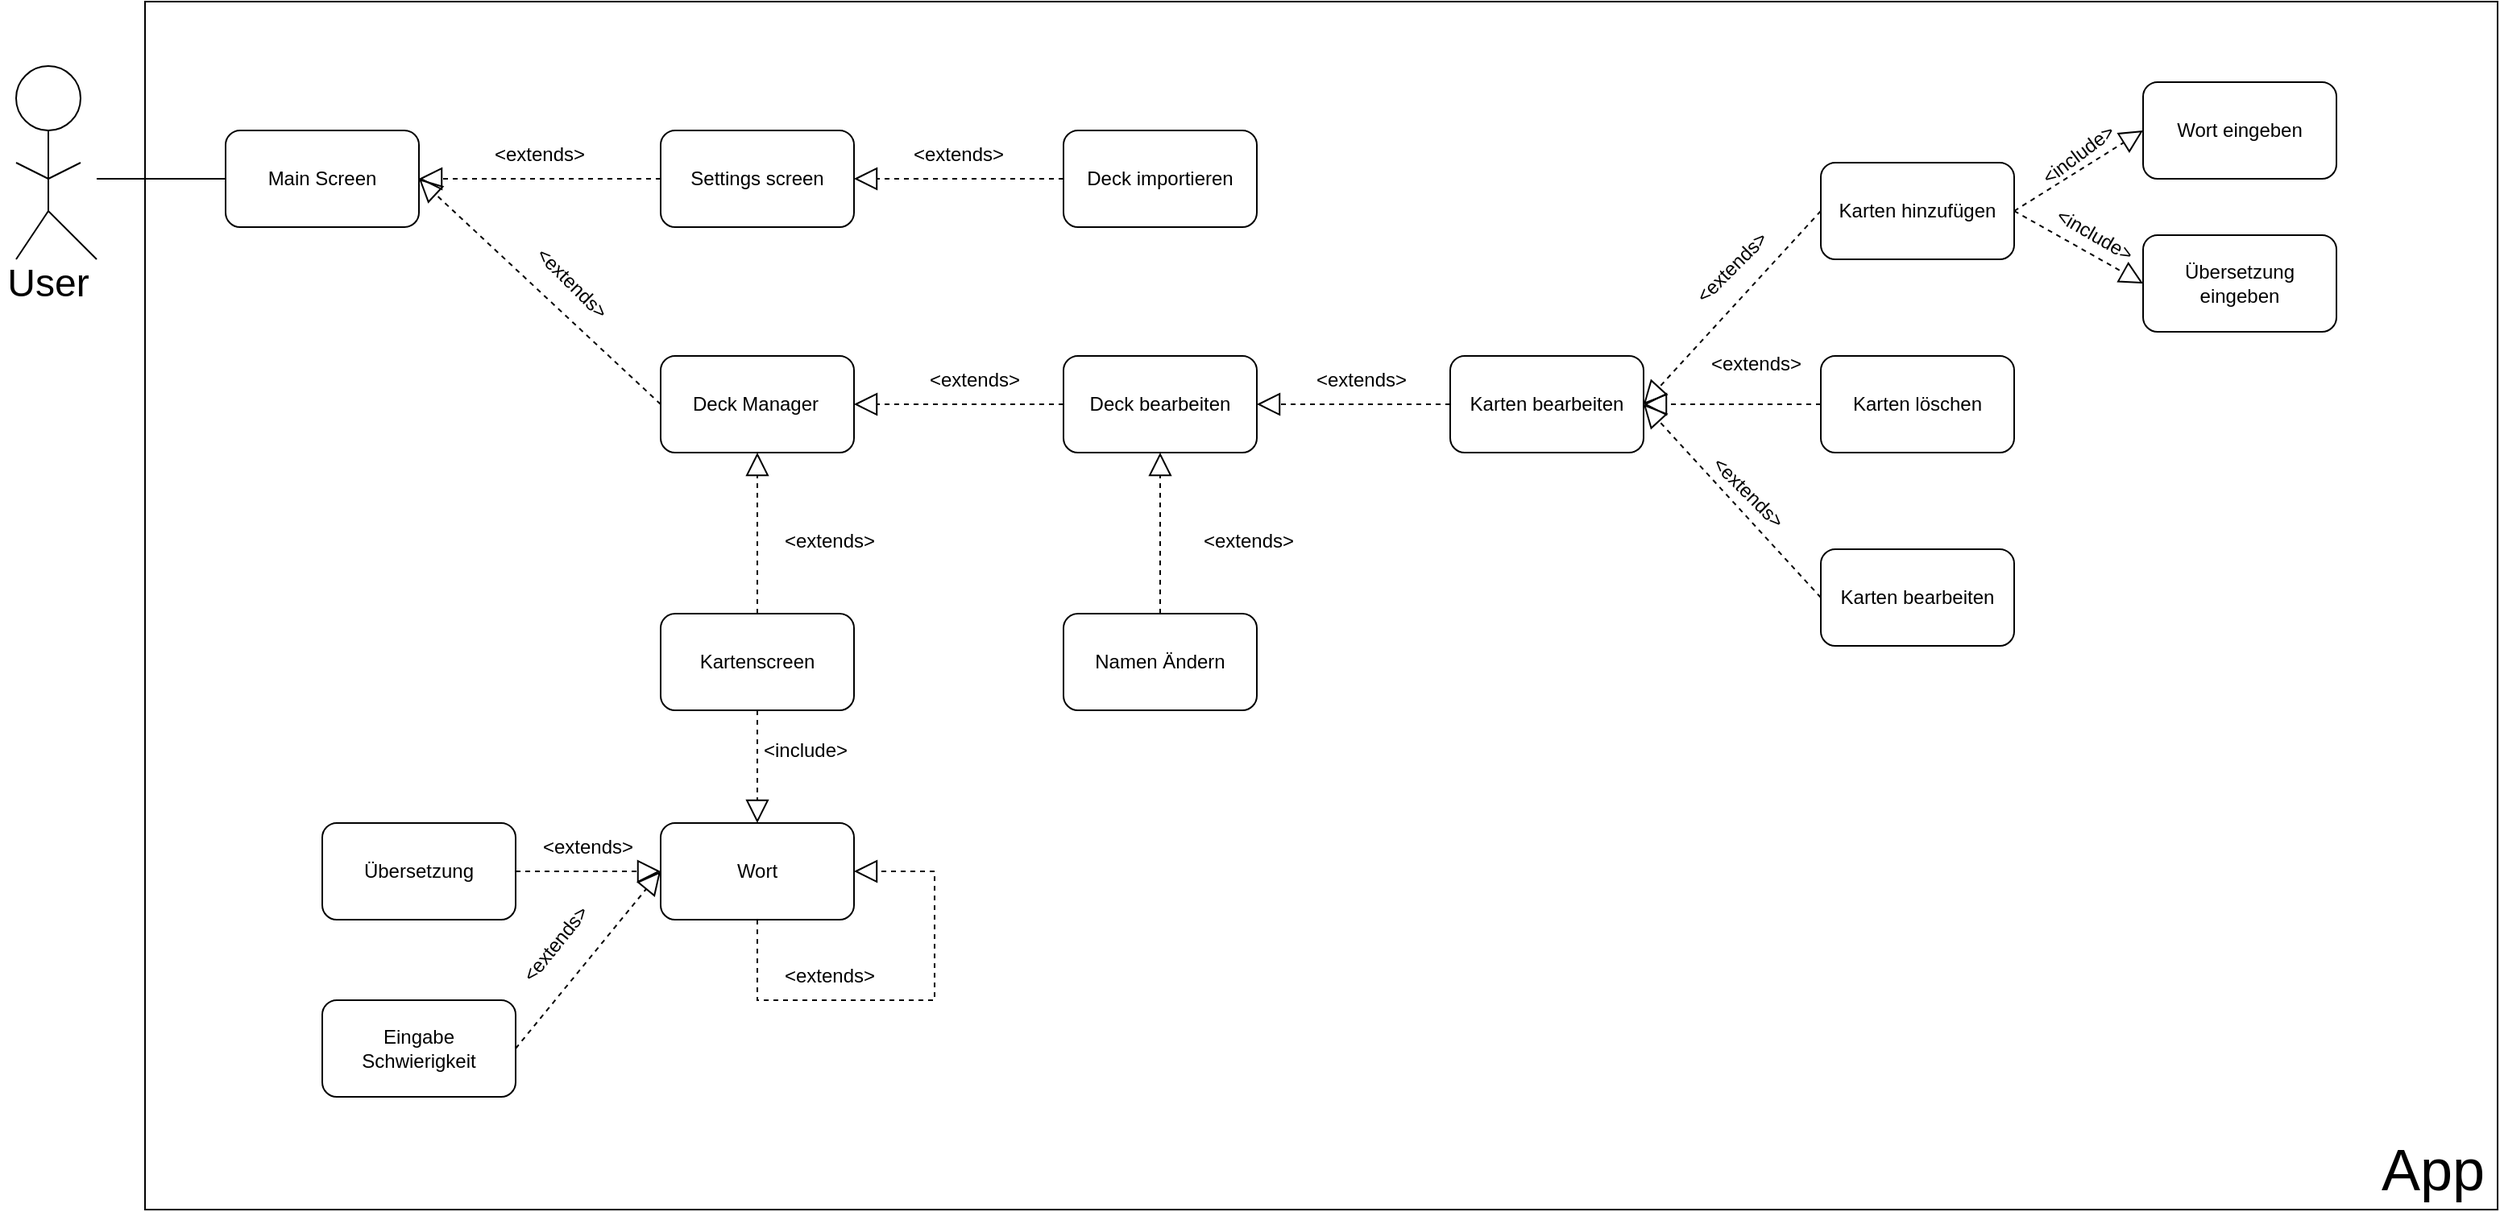 <mxfile version="26.2.12">
  <diagram name="Page-1" id="urqVdJvE2d3wqG0NjrJD">
    <mxGraphModel dx="2523" dy="1433" grid="1" gridSize="10" guides="1" tooltips="1" connect="1" arrows="1" fold="1" page="1" pageScale="1" pageWidth="827" pageHeight="1169" math="0" shadow="0">
      <root>
        <mxCell id="0" />
        <mxCell id="1" parent="0" />
        <mxCell id="q9H705TJd69xy98FIkdc-108" value="" style="rounded=0;whiteSpace=wrap;html=1;" vertex="1" parent="1">
          <mxGeometry x="160" width="1460" height="750" as="geometry" />
        </mxCell>
        <mxCell id="q9H705TJd69xy98FIkdc-1" value="" style="ellipse;whiteSpace=wrap;html=1;aspect=fixed;" vertex="1" parent="1">
          <mxGeometry x="80" y="40" width="40" height="40" as="geometry" />
        </mxCell>
        <mxCell id="q9H705TJd69xy98FIkdc-2" value="" style="endArrow=none;html=1;rounded=0;entryX=0.5;entryY=1;entryDx=0;entryDy=0;" edge="1" parent="1" target="q9H705TJd69xy98FIkdc-1">
          <mxGeometry width="50" height="50" relative="1" as="geometry">
            <mxPoint x="100" y="130" as="sourcePoint" />
            <mxPoint x="130" y="110" as="targetPoint" />
          </mxGeometry>
        </mxCell>
        <mxCell id="q9H705TJd69xy98FIkdc-3" value="" style="endArrow=none;html=1;rounded=0;" edge="1" parent="1">
          <mxGeometry width="50" height="50" relative="1" as="geometry">
            <mxPoint x="130" y="160" as="sourcePoint" />
            <mxPoint x="80" y="160" as="targetPoint" />
            <Array as="points">
              <mxPoint x="100" y="130" />
            </Array>
          </mxGeometry>
        </mxCell>
        <mxCell id="q9H705TJd69xy98FIkdc-4" value="" style="endArrow=none;html=1;rounded=0;" edge="1" parent="1">
          <mxGeometry width="50" height="50" relative="1" as="geometry">
            <mxPoint x="100" y="110" as="sourcePoint" />
            <mxPoint x="120" y="100" as="targetPoint" />
          </mxGeometry>
        </mxCell>
        <mxCell id="q9H705TJd69xy98FIkdc-5" value="" style="endArrow=none;html=1;rounded=0;" edge="1" parent="1">
          <mxGeometry width="50" height="50" relative="1" as="geometry">
            <mxPoint x="80" y="100" as="sourcePoint" />
            <mxPoint x="100" y="110" as="targetPoint" />
          </mxGeometry>
        </mxCell>
        <mxCell id="q9H705TJd69xy98FIkdc-6" value="&lt;font style=&quot;font-size: 24px;&quot;&gt;User&lt;/font&gt;" style="text;html=1;align=center;verticalAlign=middle;whiteSpace=wrap;rounded=0;" vertex="1" parent="1">
          <mxGeometry x="70" y="160" width="60" height="30" as="geometry" />
        </mxCell>
        <mxCell id="q9H705TJd69xy98FIkdc-7" value="Main Screen" style="rounded=1;whiteSpace=wrap;html=1;" vertex="1" parent="1">
          <mxGeometry x="210" y="80" width="120" height="60" as="geometry" />
        </mxCell>
        <mxCell id="q9H705TJd69xy98FIkdc-8" value="" style="endArrow=none;html=1;rounded=0;entryX=0;entryY=0.5;entryDx=0;entryDy=0;" edge="1" parent="1" target="q9H705TJd69xy98FIkdc-7">
          <mxGeometry width="50" height="50" relative="1" as="geometry">
            <mxPoint x="130" y="110" as="sourcePoint" />
            <mxPoint x="440" y="270" as="targetPoint" />
          </mxGeometry>
        </mxCell>
        <mxCell id="q9H705TJd69xy98FIkdc-13" value="" style="endArrow=block;dashed=1;endFill=0;endSize=12;html=1;rounded=0;exitX=0;exitY=0.5;exitDx=0;exitDy=0;entryX=1;entryY=0.5;entryDx=0;entryDy=0;" edge="1" parent="1" source="q9H705TJd69xy98FIkdc-16" target="q9H705TJd69xy98FIkdc-7">
          <mxGeometry width="160" relative="1" as="geometry">
            <mxPoint x="330" y="109.5" as="sourcePoint" />
            <mxPoint x="440" y="40" as="targetPoint" />
          </mxGeometry>
        </mxCell>
        <mxCell id="q9H705TJd69xy98FIkdc-15" value="" style="endArrow=block;dashed=1;endFill=0;endSize=12;html=1;rounded=0;exitX=0;exitY=0.5;exitDx=0;exitDy=0;entryX=1;entryY=0.5;entryDx=0;entryDy=0;" edge="1" parent="1" source="q9H705TJd69xy98FIkdc-21" target="q9H705TJd69xy98FIkdc-7">
          <mxGeometry width="160" relative="1" as="geometry">
            <mxPoint x="340" y="120" as="sourcePoint" />
            <mxPoint x="280" y="190" as="targetPoint" />
          </mxGeometry>
        </mxCell>
        <mxCell id="q9H705TJd69xy98FIkdc-16" value="Settings screen" style="rounded=1;whiteSpace=wrap;html=1;" vertex="1" parent="1">
          <mxGeometry x="480" y="80" width="120" height="60" as="geometry" />
        </mxCell>
        <mxCell id="q9H705TJd69xy98FIkdc-21" value="Deck Manager&lt;span style=&quot;white-space: pre;&quot;&gt;&#x9;&lt;/span&gt;" style="rounded=1;whiteSpace=wrap;html=1;" vertex="1" parent="1">
          <mxGeometry x="480" y="220" width="120" height="60" as="geometry" />
        </mxCell>
        <mxCell id="q9H705TJd69xy98FIkdc-22" value="Deck importieren" style="rounded=1;whiteSpace=wrap;html=1;" vertex="1" parent="1">
          <mxGeometry x="730" y="80" width="120" height="60" as="geometry" />
        </mxCell>
        <mxCell id="q9H705TJd69xy98FIkdc-25" value="&amp;lt;extends&amp;gt;" style="text;html=1;align=center;verticalAlign=middle;whiteSpace=wrap;rounded=0;rotation=0;" vertex="1" parent="1">
          <mxGeometry x="620" y="80" width="90" height="30" as="geometry" />
        </mxCell>
        <mxCell id="q9H705TJd69xy98FIkdc-31" value="" style="endArrow=block;dashed=1;endFill=0;endSize=12;html=1;rounded=0;entryX=1;entryY=0.5;entryDx=0;entryDy=0;exitX=0;exitY=0.5;exitDx=0;exitDy=0;" edge="1" parent="1" source="q9H705TJd69xy98FIkdc-22" target="q9H705TJd69xy98FIkdc-16">
          <mxGeometry width="160" relative="1" as="geometry">
            <mxPoint x="540" y="240" as="sourcePoint" />
            <mxPoint x="630" y="270" as="targetPoint" />
          </mxGeometry>
        </mxCell>
        <mxCell id="q9H705TJd69xy98FIkdc-32" value="" style="endArrow=block;dashed=1;endFill=0;endSize=12;html=1;rounded=0;exitX=0;exitY=0.5;exitDx=0;exitDy=0;entryX=1;entryY=0.5;entryDx=0;entryDy=0;" edge="1" parent="1" source="q9H705TJd69xy98FIkdc-72" target="q9H705TJd69xy98FIkdc-21">
          <mxGeometry width="160" relative="1" as="geometry">
            <mxPoint x="725" y="350" as="sourcePoint" />
            <mxPoint x="730.0" y="250" as="targetPoint" />
          </mxGeometry>
        </mxCell>
        <mxCell id="q9H705TJd69xy98FIkdc-36" value="" style="endArrow=block;dashed=1;endFill=0;endSize=12;html=1;rounded=0;exitX=0.5;exitY=0;exitDx=0;exitDy=0;entryX=0.5;entryY=1;entryDx=0;entryDy=0;" edge="1" parent="1" source="q9H705TJd69xy98FIkdc-76" target="q9H705TJd69xy98FIkdc-72">
          <mxGeometry width="160" relative="1" as="geometry">
            <mxPoint x="790.0" y="280" as="sourcePoint" />
            <mxPoint x="840" y="320" as="targetPoint" />
          </mxGeometry>
        </mxCell>
        <mxCell id="q9H705TJd69xy98FIkdc-39" value="" style="endArrow=block;dashed=1;endFill=0;endSize=12;html=1;rounded=0;exitX=0;exitY=0.5;exitDx=0;exitDy=0;entryX=1;entryY=0.5;entryDx=0;entryDy=0;" edge="1" parent="1" source="q9H705TJd69xy98FIkdc-77" target="q9H705TJd69xy98FIkdc-72">
          <mxGeometry width="160" relative="1" as="geometry">
            <mxPoint x="980.0" y="220" as="sourcePoint" />
            <mxPoint x="990.56" y="137.78" as="targetPoint" />
          </mxGeometry>
        </mxCell>
        <mxCell id="q9H705TJd69xy98FIkdc-41" value="&amp;lt;extends&amp;gt;" style="text;html=1;align=center;verticalAlign=middle;whiteSpace=wrap;rounded=0;rotation=0;" vertex="1" parent="1">
          <mxGeometry x="390" y="510" width="90" height="30" as="geometry" />
        </mxCell>
        <mxCell id="q9H705TJd69xy98FIkdc-44" value="Kartenscreen" style="rounded=1;whiteSpace=wrap;html=1;" vertex="1" parent="1">
          <mxGeometry x="480" y="380" width="120" height="60" as="geometry" />
        </mxCell>
        <mxCell id="q9H705TJd69xy98FIkdc-45" value="" style="endArrow=block;dashed=1;endFill=0;endSize=12;html=1;rounded=0;exitX=0.5;exitY=0;exitDx=0;exitDy=0;entryX=0.5;entryY=1;entryDx=0;entryDy=0;" edge="1" parent="1" source="q9H705TJd69xy98FIkdc-44" target="q9H705TJd69xy98FIkdc-21">
          <mxGeometry width="160" relative="1" as="geometry">
            <mxPoint x="110" y="230" as="sourcePoint" />
            <mxPoint x="260" y="310" as="targetPoint" />
          </mxGeometry>
        </mxCell>
        <mxCell id="q9H705TJd69xy98FIkdc-49" value="Übersetzung" style="rounded=1;whiteSpace=wrap;html=1;" vertex="1" parent="1">
          <mxGeometry x="270" y="510" width="120" height="60" as="geometry" />
        </mxCell>
        <mxCell id="q9H705TJd69xy98FIkdc-52" value="Wort" style="rounded=1;whiteSpace=wrap;html=1;" vertex="1" parent="1">
          <mxGeometry x="480" y="510" width="120" height="60" as="geometry" />
        </mxCell>
        <mxCell id="q9H705TJd69xy98FIkdc-69" value="&amp;lt;extends&amp;gt;" style="text;html=1;align=center;verticalAlign=middle;whiteSpace=wrap;rounded=0;rotation=0;" vertex="1" parent="1">
          <mxGeometry x="350" y="80" width="110" height="30" as="geometry" />
        </mxCell>
        <mxCell id="q9H705TJd69xy98FIkdc-70" value="&amp;lt;extends&amp;gt;" style="text;html=1;align=center;verticalAlign=middle;whiteSpace=wrap;rounded=0;rotation=45;" vertex="1" parent="1">
          <mxGeometry x="380" y="160" width="90" height="30" as="geometry" />
        </mxCell>
        <mxCell id="q9H705TJd69xy98FIkdc-72" value="Deck bearbeiten" style="rounded=1;whiteSpace=wrap;html=1;" vertex="1" parent="1">
          <mxGeometry x="730" y="220" width="120" height="60" as="geometry" />
        </mxCell>
        <mxCell id="q9H705TJd69xy98FIkdc-74" value="&amp;lt;extends&amp;gt;" style="text;html=1;align=center;verticalAlign=middle;whiteSpace=wrap;rounded=0;rotation=0;" vertex="1" parent="1">
          <mxGeometry x="630" y="220" width="90" height="30" as="geometry" />
        </mxCell>
        <mxCell id="q9H705TJd69xy98FIkdc-76" value="Namen Ändern" style="rounded=1;whiteSpace=wrap;html=1;" vertex="1" parent="1">
          <mxGeometry x="730" y="380" width="120" height="60" as="geometry" />
        </mxCell>
        <mxCell id="q9H705TJd69xy98FIkdc-77" value="Karten bearbeiten" style="rounded=1;whiteSpace=wrap;html=1;" vertex="1" parent="1">
          <mxGeometry x="970" y="220" width="120" height="60" as="geometry" />
        </mxCell>
        <mxCell id="q9H705TJd69xy98FIkdc-78" value="Karten löschen" style="rounded=1;whiteSpace=wrap;html=1;" vertex="1" parent="1">
          <mxGeometry x="1200" y="220" width="120" height="60" as="geometry" />
        </mxCell>
        <mxCell id="q9H705TJd69xy98FIkdc-79" value="Karten hinzufügen" style="rounded=1;whiteSpace=wrap;html=1;" vertex="1" parent="1">
          <mxGeometry x="1200" y="100" width="120" height="60" as="geometry" />
        </mxCell>
        <mxCell id="q9H705TJd69xy98FIkdc-80" value="Karten bearbeiten" style="rounded=1;whiteSpace=wrap;html=1;" vertex="1" parent="1">
          <mxGeometry x="1200" y="340" width="120" height="60" as="geometry" />
        </mxCell>
        <mxCell id="q9H705TJd69xy98FIkdc-81" value="" style="endArrow=block;dashed=1;endFill=0;endSize=12;html=1;rounded=0;exitX=0;exitY=0.5;exitDx=0;exitDy=0;entryX=1;entryY=0.5;entryDx=0;entryDy=0;" edge="1" parent="1" source="q9H705TJd69xy98FIkdc-79" target="q9H705TJd69xy98FIkdc-77">
          <mxGeometry width="160" relative="1" as="geometry">
            <mxPoint x="980" y="260" as="sourcePoint" />
            <mxPoint x="860" y="260" as="targetPoint" />
          </mxGeometry>
        </mxCell>
        <mxCell id="q9H705TJd69xy98FIkdc-82" value="" style="endArrow=block;dashed=1;endFill=0;endSize=12;html=1;rounded=0;exitX=0;exitY=0.5;exitDx=0;exitDy=0;" edge="1" parent="1" source="q9H705TJd69xy98FIkdc-78">
          <mxGeometry width="160" relative="1" as="geometry">
            <mxPoint x="1210" y="140" as="sourcePoint" />
            <mxPoint x="1090" y="250" as="targetPoint" />
          </mxGeometry>
        </mxCell>
        <mxCell id="q9H705TJd69xy98FIkdc-83" value="" style="endArrow=block;dashed=1;endFill=0;endSize=12;html=1;rounded=0;exitX=0;exitY=0.5;exitDx=0;exitDy=0;" edge="1" parent="1" source="q9H705TJd69xy98FIkdc-80">
          <mxGeometry width="160" relative="1" as="geometry">
            <mxPoint x="1210" y="260" as="sourcePoint" />
            <mxPoint x="1090" y="250" as="targetPoint" />
          </mxGeometry>
        </mxCell>
        <mxCell id="q9H705TJd69xy98FIkdc-84" value="Wort eingeben" style="rounded=1;whiteSpace=wrap;html=1;" vertex="1" parent="1">
          <mxGeometry x="1400" y="50" width="120" height="60" as="geometry" />
        </mxCell>
        <mxCell id="q9H705TJd69xy98FIkdc-85" value="" style="endArrow=block;dashed=1;endFill=0;endSize=12;html=1;rounded=0;exitX=1;exitY=0.5;exitDx=0;exitDy=0;entryX=0;entryY=0.5;entryDx=0;entryDy=0;" edge="1" parent="1" source="q9H705TJd69xy98FIkdc-79" target="q9H705TJd69xy98FIkdc-84">
          <mxGeometry width="160" relative="1" as="geometry">
            <mxPoint x="1210" y="140" as="sourcePoint" />
            <mxPoint x="1100" y="260" as="targetPoint" />
          </mxGeometry>
        </mxCell>
        <mxCell id="q9H705TJd69xy98FIkdc-86" value="Übersetzung eingeben" style="rounded=1;whiteSpace=wrap;html=1;" vertex="1" parent="1">
          <mxGeometry x="1400" y="145" width="120" height="60" as="geometry" />
        </mxCell>
        <mxCell id="q9H705TJd69xy98FIkdc-87" value="" style="endArrow=block;dashed=1;endFill=0;endSize=12;html=1;rounded=0;exitX=1;exitY=0.5;exitDx=0;exitDy=0;entryX=0;entryY=0.5;entryDx=0;entryDy=0;" edge="1" parent="1" source="q9H705TJd69xy98FIkdc-79" target="q9H705TJd69xy98FIkdc-86">
          <mxGeometry width="160" relative="1" as="geometry">
            <mxPoint x="1330" y="140" as="sourcePoint" />
            <mxPoint x="1410" y="105" as="targetPoint" />
          </mxGeometry>
        </mxCell>
        <mxCell id="q9H705TJd69xy98FIkdc-90" value="" style="endArrow=block;dashed=1;endFill=0;endSize=12;html=1;rounded=0;exitX=0.5;exitY=1;exitDx=0;exitDy=0;entryX=0.5;entryY=0;entryDx=0;entryDy=0;" edge="1" parent="1" source="q9H705TJd69xy98FIkdc-44" target="q9H705TJd69xy98FIkdc-52">
          <mxGeometry width="160" relative="1" as="geometry">
            <mxPoint x="550" y="390" as="sourcePoint" />
            <mxPoint x="550" y="290" as="targetPoint" />
          </mxGeometry>
        </mxCell>
        <mxCell id="q9H705TJd69xy98FIkdc-91" value="" style="endArrow=block;dashed=1;endFill=0;endSize=12;html=1;rounded=0;exitX=1;exitY=0.5;exitDx=0;exitDy=0;entryX=0;entryY=0.5;entryDx=0;entryDy=0;" edge="1" parent="1" source="q9H705TJd69xy98FIkdc-49" target="q9H705TJd69xy98FIkdc-52">
          <mxGeometry width="160" relative="1" as="geometry">
            <mxPoint x="550" y="450" as="sourcePoint" />
            <mxPoint x="550" y="520" as="targetPoint" />
          </mxGeometry>
        </mxCell>
        <mxCell id="q9H705TJd69xy98FIkdc-92" value="" style="endArrow=block;dashed=1;endFill=0;endSize=12;html=1;rounded=0;exitX=0.5;exitY=1;exitDx=0;exitDy=0;entryX=1;entryY=0.5;entryDx=0;entryDy=0;" edge="1" parent="1" source="q9H705TJd69xy98FIkdc-52" target="q9H705TJd69xy98FIkdc-52">
          <mxGeometry width="160" relative="1" as="geometry">
            <mxPoint x="400" y="550" as="sourcePoint" />
            <mxPoint x="680" y="590" as="targetPoint" />
            <Array as="points">
              <mxPoint x="540" y="620" />
              <mxPoint x="650" y="620" />
              <mxPoint x="650" y="540" />
            </Array>
          </mxGeometry>
        </mxCell>
        <mxCell id="q9H705TJd69xy98FIkdc-93" value="Eingabe Schwierigkeit" style="rounded=1;whiteSpace=wrap;html=1;" vertex="1" parent="1">
          <mxGeometry x="270" y="620" width="120" height="60" as="geometry" />
        </mxCell>
        <mxCell id="q9H705TJd69xy98FIkdc-94" value="" style="endArrow=block;dashed=1;endFill=0;endSize=12;html=1;rounded=0;exitX=1;exitY=0.5;exitDx=0;exitDy=0;entryX=0;entryY=0.5;entryDx=0;entryDy=0;" edge="1" parent="1" source="q9H705TJd69xy98FIkdc-93" target="q9H705TJd69xy98FIkdc-52">
          <mxGeometry width="160" relative="1" as="geometry">
            <mxPoint x="400" y="550" as="sourcePoint" />
            <mxPoint x="490" y="550" as="targetPoint" />
          </mxGeometry>
        </mxCell>
        <mxCell id="q9H705TJd69xy98FIkdc-95" value="&amp;lt;include&amp;gt;" style="text;html=1;align=center;verticalAlign=middle;whiteSpace=wrap;rounded=0;rotation=30;" vertex="1" parent="1">
          <mxGeometry x="1340" y="130" width="60" height="30" as="geometry" />
        </mxCell>
        <mxCell id="q9H705TJd69xy98FIkdc-96" value="&amp;lt;include&amp;gt;" style="text;html=1;align=center;verticalAlign=middle;whiteSpace=wrap;rounded=0;rotation=-37;" vertex="1" parent="1">
          <mxGeometry x="1330" y="80" width="60" height="30" as="geometry" />
        </mxCell>
        <mxCell id="q9H705TJd69xy98FIkdc-97" value="&amp;lt;extends&amp;gt;" style="text;html=1;align=center;verticalAlign=middle;whiteSpace=wrap;rounded=0;rotation=-45;" vertex="1" parent="1">
          <mxGeometry x="1100" y="150" width="90" height="30" as="geometry" />
        </mxCell>
        <mxCell id="q9H705TJd69xy98FIkdc-98" value="&amp;lt;extends&amp;gt;" style="text;html=1;align=center;verticalAlign=middle;whiteSpace=wrap;rounded=0;rotation=45;" vertex="1" parent="1">
          <mxGeometry x="1110" y="290" width="90" height="30" as="geometry" />
        </mxCell>
        <mxCell id="q9H705TJd69xy98FIkdc-99" value="&amp;lt;extends&amp;gt;" style="text;html=1;align=center;verticalAlign=middle;whiteSpace=wrap;rounded=0;rotation=0;" vertex="1" parent="1">
          <mxGeometry x="1120" y="210" width="80" height="30" as="geometry" />
        </mxCell>
        <mxCell id="q9H705TJd69xy98FIkdc-100" value="&amp;lt;extends&amp;gt;" style="text;html=1;align=center;verticalAlign=middle;whiteSpace=wrap;rounded=0;rotation=0;" vertex="1" parent="1">
          <mxGeometry x="870" y="220" width="90" height="30" as="geometry" />
        </mxCell>
        <mxCell id="q9H705TJd69xy98FIkdc-101" value="&amp;lt;extends&amp;gt;" style="text;html=1;align=center;verticalAlign=middle;whiteSpace=wrap;rounded=0;rotation=-51;" vertex="1" parent="1">
          <mxGeometry x="370" y="570" width="90" height="30" as="geometry" />
        </mxCell>
        <mxCell id="q9H705TJd69xy98FIkdc-102" value="&amp;lt;extends&amp;gt;" style="text;html=1;align=center;verticalAlign=middle;whiteSpace=wrap;rounded=0;rotation=0;" vertex="1" parent="1">
          <mxGeometry x="540" y="590" width="90" height="30" as="geometry" />
        </mxCell>
        <mxCell id="q9H705TJd69xy98FIkdc-103" value="&amp;lt;include&amp;gt;" style="text;html=1;align=center;verticalAlign=middle;whiteSpace=wrap;rounded=0;rotation=0;" vertex="1" parent="1">
          <mxGeometry x="540" y="450" width="60" height="30" as="geometry" />
        </mxCell>
        <mxCell id="q9H705TJd69xy98FIkdc-104" value="&amp;lt;extends&amp;gt;" style="text;html=1;align=center;verticalAlign=middle;whiteSpace=wrap;rounded=0;rotation=0;" vertex="1" parent="1">
          <mxGeometry x="540" y="320" width="90" height="30" as="geometry" />
        </mxCell>
        <mxCell id="q9H705TJd69xy98FIkdc-105" value="&amp;lt;extends&amp;gt;" style="text;html=1;align=center;verticalAlign=middle;whiteSpace=wrap;rounded=0;rotation=0;" vertex="1" parent="1">
          <mxGeometry x="800" y="320" width="90" height="30" as="geometry" />
        </mxCell>
        <mxCell id="q9H705TJd69xy98FIkdc-109" value="&lt;font style=&quot;font-size: 36px;&quot;&gt;App&lt;/font&gt;" style="text;html=1;align=center;verticalAlign=middle;whiteSpace=wrap;rounded=0;" vertex="1" parent="1">
          <mxGeometry x="1550" y="710" width="60" height="30" as="geometry" />
        </mxCell>
      </root>
    </mxGraphModel>
  </diagram>
</mxfile>
